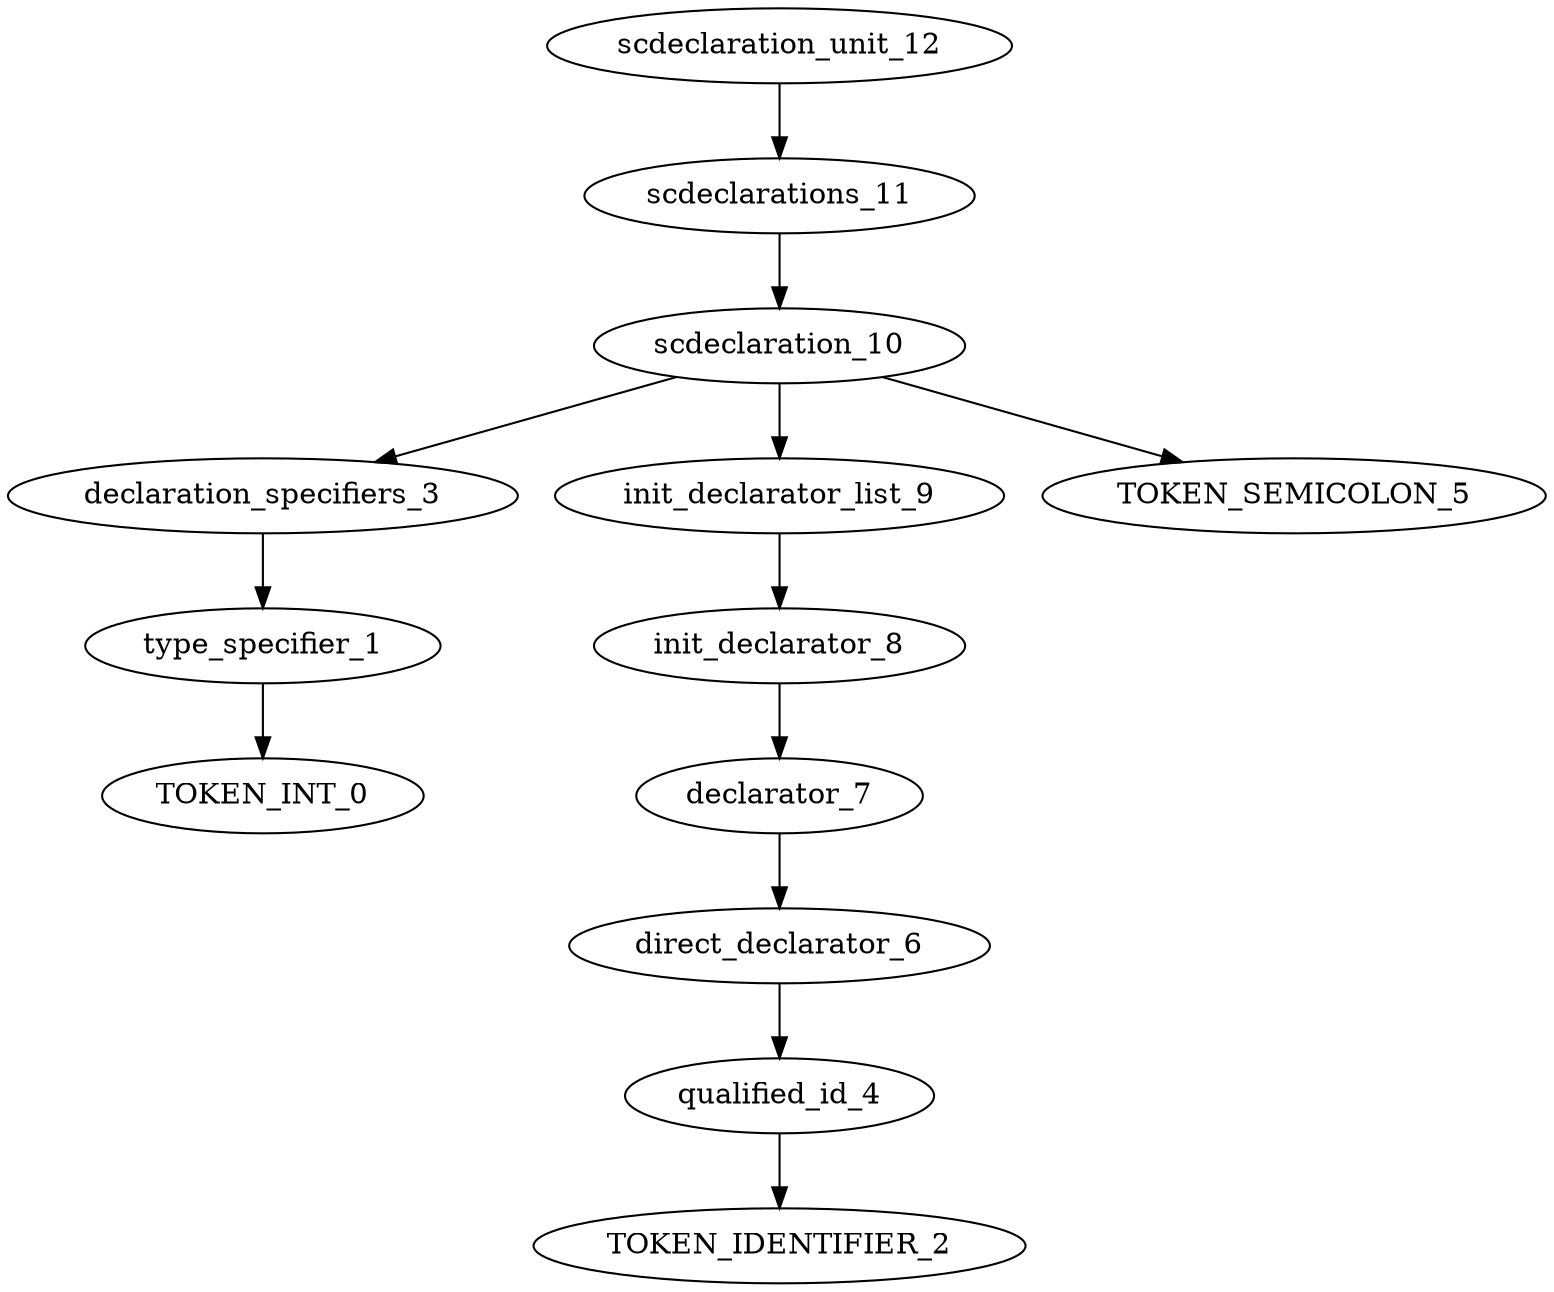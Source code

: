 digraph G{
   scdeclaration_unit_12->scdeclarations_11;
   scdeclarations_11->scdeclaration_10;
   scdeclaration_10->declaration_specifiers_3;
   declaration_specifiers_3->type_specifier_1;
   type_specifier_1->TOKEN_INT_0;
   scdeclaration_10->init_declarator_list_9;
   init_declarator_list_9->init_declarator_8;
   init_declarator_8->declarator_7;
   declarator_7->direct_declarator_6;
   direct_declarator_6->qualified_id_4;
   qualified_id_4->TOKEN_IDENTIFIER_2;
   scdeclaration_10->TOKEN_SEMICOLON_5;
}